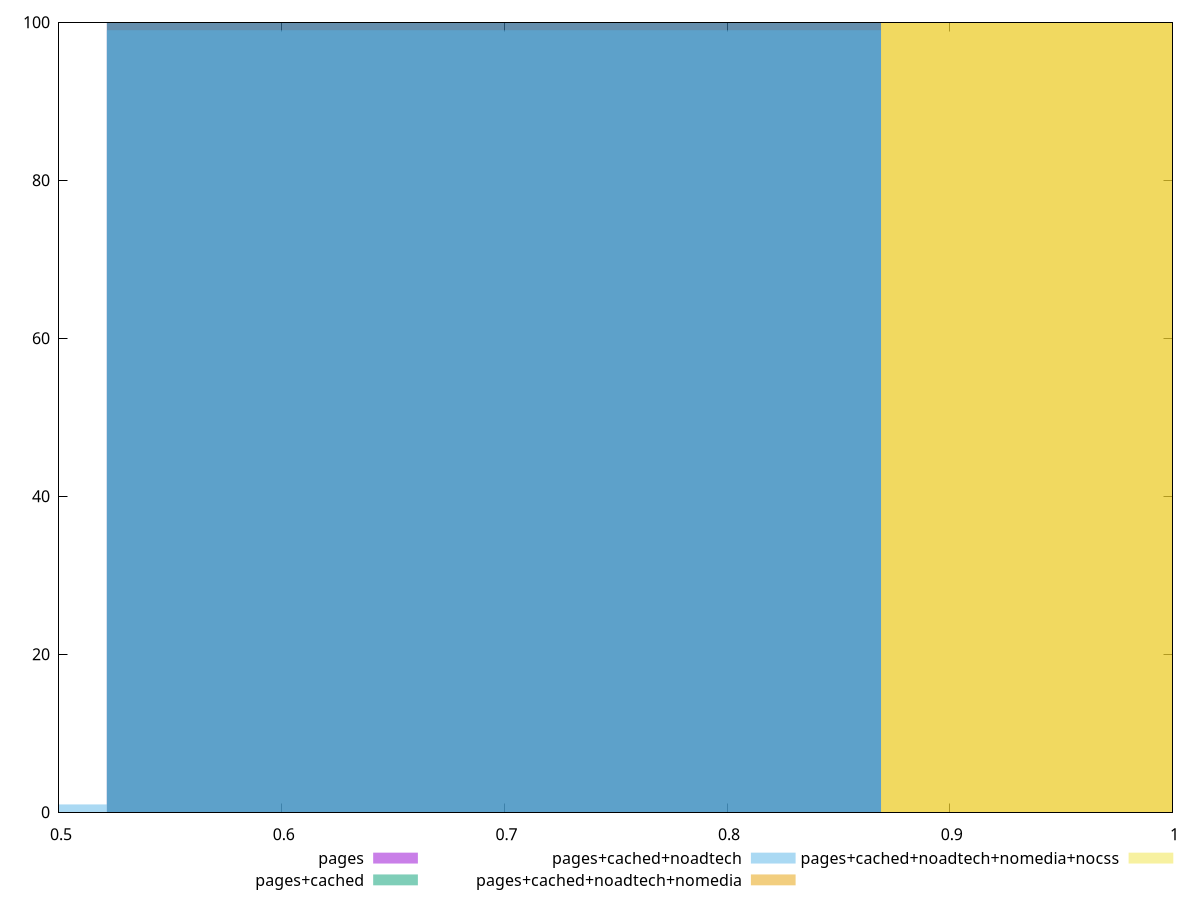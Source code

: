 reset

$pages <<EOF
0.6953114891690222 100
EOF

$pagesCached <<EOF
0.6953114891690222 100
EOF

$pagesCachedNoadtech <<EOF
0.6953114891690222 99
0.3476557445845111 1
EOF

$pagesCachedNoadtechNomedia <<EOF
1.0429672337535334 100
EOF

$pagesCachedNoadtechNomediaNocss <<EOF
1.0429672337535334 100
EOF

set key outside below
set boxwidth 0.3476557445845111
set xrange [0.5:1]
set yrange [0:100]
set trange [0:100]
set style fill transparent solid 0.5 noborder
set terminal svg size 640, 530 enhanced background rgb 'white'
set output "report_00017_2021-02-10T15-08-03.406Z/uses-webp-images/comparison/histogram/all_score.svg"

plot $pages title "pages" with boxes, \
     $pagesCached title "pages+cached" with boxes, \
     $pagesCachedNoadtech title "pages+cached+noadtech" with boxes, \
     $pagesCachedNoadtechNomedia title "pages+cached+noadtech+nomedia" with boxes, \
     $pagesCachedNoadtechNomediaNocss title "pages+cached+noadtech+nomedia+nocss" with boxes

reset
